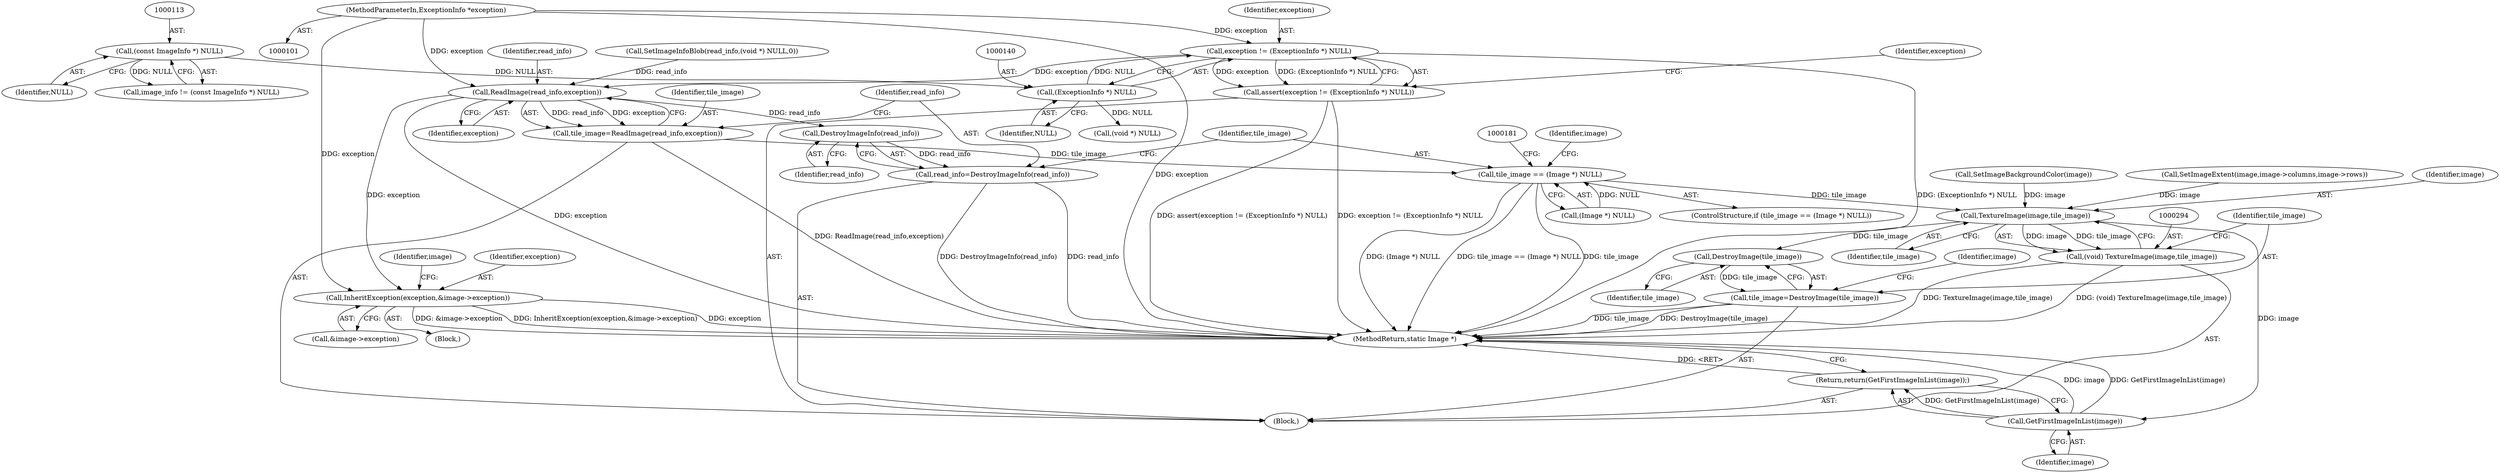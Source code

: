 digraph "0_ImageMagick_f6e9d0d9955e85bdd7540b251cd50d598dacc5e6_63@pointer" {
"1000137" [label="(Call,exception != (ExceptionInfo *) NULL)"];
"1000103" [label="(MethodParameterIn,ExceptionInfo *exception)"];
"1000139" [label="(Call,(ExceptionInfo *) NULL)"];
"1000112" [label="(Call,(const ImageInfo *) NULL)"];
"1000136" [label="(Call,assert(exception != (ExceptionInfo *) NULL))"];
"1000166" [label="(Call,ReadImage(read_info,exception))"];
"1000164" [label="(Call,tile_image=ReadImage(read_info,exception))"];
"1000174" [label="(Call,tile_image == (Image *) NULL)"];
"1000295" [label="(Call,TextureImage(image,tile_image))"];
"1000293" [label="(Call,(void) TextureImage(image,tile_image))"];
"1000300" [label="(Call,DestroyImage(tile_image))"];
"1000298" [label="(Call,tile_image=DestroyImage(tile_image))"];
"1000314" [label="(Call,GetFirstImageInList(image))"];
"1000313" [label="(Return,return(GetFirstImageInList(image));)"];
"1000171" [label="(Call,DestroyImageInfo(read_info))"];
"1000169" [label="(Call,read_info=DestroyImageInfo(read_info))"];
"1000217" [label="(Call,InheritException(exception,&image->exception))"];
"1000138" [label="(Identifier,exception)"];
"1000301" [label="(Identifier,tile_image)"];
"1000204" [label="(Call,SetImageExtent(image,image->columns,image->rows))"];
"1000104" [label="(Block,)"];
"1000110" [label="(Call,image_info != (const ImageInfo *) NULL)"];
"1000313" [label="(Return,return(GetFirstImageInList(image));)"];
"1000216" [label="(Block,)"];
"1000225" [label="(Identifier,image)"];
"1000172" [label="(Identifier,read_info)"];
"1000296" [label="(Identifier,image)"];
"1000305" [label="(Identifier,image)"];
"1000114" [label="(Identifier,NULL)"];
"1000145" [label="(Identifier,exception)"];
"1000112" [label="(Call,(const ImageInfo *) NULL)"];
"1000218" [label="(Identifier,exception)"];
"1000103" [label="(MethodParameterIn,ExceptionInfo *exception)"];
"1000299" [label="(Identifier,tile_image)"];
"1000164" [label="(Call,tile_image=ReadImage(read_info,exception))"];
"1000168" [label="(Identifier,exception)"];
"1000298" [label="(Call,tile_image=DestroyImage(tile_image))"];
"1000171" [label="(Call,DestroyImageInfo(read_info))"];
"1000314" [label="(Call,GetFirstImageInList(image))"];
"1000169" [label="(Call,read_info=DestroyImageInfo(read_info))"];
"1000219" [label="(Call,&image->exception)"];
"1000175" [label="(Identifier,tile_image)"];
"1000176" [label="(Call,(Image *) NULL)"];
"1000137" [label="(Call,exception != (ExceptionInfo *) NULL)"];
"1000174" [label="(Call,tile_image == (Image *) NULL)"];
"1000136" [label="(Call,assert(exception != (ExceptionInfo *) NULL))"];
"1000184" [label="(Identifier,image)"];
"1000315" [label="(Identifier,image)"];
"1000139" [label="(Call,(ExceptionInfo *) NULL)"];
"1000217" [label="(Call,InheritException(exception,&image->exception))"];
"1000154" [label="(Call,(void *) NULL)"];
"1000166" [label="(Call,ReadImage(read_info,exception))"];
"1000141" [label="(Identifier,NULL)"];
"1000152" [label="(Call,SetImageInfoBlob(read_info,(void *) NULL,0))"];
"1000297" [label="(Identifier,tile_image)"];
"1000316" [label="(MethodReturn,static Image *)"];
"1000165" [label="(Identifier,tile_image)"];
"1000300" [label="(Call,DestroyImage(tile_image))"];
"1000170" [label="(Identifier,read_info)"];
"1000173" [label="(ControlStructure,if (tile_image == (Image *) NULL))"];
"1000295" [label="(Call,TextureImage(image,tile_image))"];
"1000293" [label="(Call,(void) TextureImage(image,tile_image))"];
"1000167" [label="(Identifier,read_info)"];
"1000258" [label="(Call,SetImageBackgroundColor(image))"];
"1000137" -> "1000136"  [label="AST: "];
"1000137" -> "1000139"  [label="CFG: "];
"1000138" -> "1000137"  [label="AST: "];
"1000139" -> "1000137"  [label="AST: "];
"1000136" -> "1000137"  [label="CFG: "];
"1000137" -> "1000316"  [label="DDG: (ExceptionInfo *) NULL"];
"1000137" -> "1000136"  [label="DDG: exception"];
"1000137" -> "1000136"  [label="DDG: (ExceptionInfo *) NULL"];
"1000103" -> "1000137"  [label="DDG: exception"];
"1000139" -> "1000137"  [label="DDG: NULL"];
"1000137" -> "1000166"  [label="DDG: exception"];
"1000103" -> "1000101"  [label="AST: "];
"1000103" -> "1000316"  [label="DDG: exception"];
"1000103" -> "1000166"  [label="DDG: exception"];
"1000103" -> "1000217"  [label="DDG: exception"];
"1000139" -> "1000141"  [label="CFG: "];
"1000140" -> "1000139"  [label="AST: "];
"1000141" -> "1000139"  [label="AST: "];
"1000112" -> "1000139"  [label="DDG: NULL"];
"1000139" -> "1000154"  [label="DDG: NULL"];
"1000112" -> "1000110"  [label="AST: "];
"1000112" -> "1000114"  [label="CFG: "];
"1000113" -> "1000112"  [label="AST: "];
"1000114" -> "1000112"  [label="AST: "];
"1000110" -> "1000112"  [label="CFG: "];
"1000112" -> "1000110"  [label="DDG: NULL"];
"1000136" -> "1000104"  [label="AST: "];
"1000145" -> "1000136"  [label="CFG: "];
"1000136" -> "1000316"  [label="DDG: assert(exception != (ExceptionInfo *) NULL)"];
"1000136" -> "1000316"  [label="DDG: exception != (ExceptionInfo *) NULL"];
"1000166" -> "1000164"  [label="AST: "];
"1000166" -> "1000168"  [label="CFG: "];
"1000167" -> "1000166"  [label="AST: "];
"1000168" -> "1000166"  [label="AST: "];
"1000164" -> "1000166"  [label="CFG: "];
"1000166" -> "1000316"  [label="DDG: exception"];
"1000166" -> "1000164"  [label="DDG: read_info"];
"1000166" -> "1000164"  [label="DDG: exception"];
"1000152" -> "1000166"  [label="DDG: read_info"];
"1000166" -> "1000171"  [label="DDG: read_info"];
"1000166" -> "1000217"  [label="DDG: exception"];
"1000164" -> "1000104"  [label="AST: "];
"1000165" -> "1000164"  [label="AST: "];
"1000170" -> "1000164"  [label="CFG: "];
"1000164" -> "1000316"  [label="DDG: ReadImage(read_info,exception)"];
"1000164" -> "1000174"  [label="DDG: tile_image"];
"1000174" -> "1000173"  [label="AST: "];
"1000174" -> "1000176"  [label="CFG: "];
"1000175" -> "1000174"  [label="AST: "];
"1000176" -> "1000174"  [label="AST: "];
"1000181" -> "1000174"  [label="CFG: "];
"1000184" -> "1000174"  [label="CFG: "];
"1000174" -> "1000316"  [label="DDG: (Image *) NULL"];
"1000174" -> "1000316"  [label="DDG: tile_image == (Image *) NULL"];
"1000174" -> "1000316"  [label="DDG: tile_image"];
"1000176" -> "1000174"  [label="DDG: NULL"];
"1000174" -> "1000295"  [label="DDG: tile_image"];
"1000295" -> "1000293"  [label="AST: "];
"1000295" -> "1000297"  [label="CFG: "];
"1000296" -> "1000295"  [label="AST: "];
"1000297" -> "1000295"  [label="AST: "];
"1000293" -> "1000295"  [label="CFG: "];
"1000295" -> "1000293"  [label="DDG: image"];
"1000295" -> "1000293"  [label="DDG: tile_image"];
"1000258" -> "1000295"  [label="DDG: image"];
"1000204" -> "1000295"  [label="DDG: image"];
"1000295" -> "1000300"  [label="DDG: tile_image"];
"1000295" -> "1000314"  [label="DDG: image"];
"1000293" -> "1000104"  [label="AST: "];
"1000294" -> "1000293"  [label="AST: "];
"1000299" -> "1000293"  [label="CFG: "];
"1000293" -> "1000316"  [label="DDG: (void) TextureImage(image,tile_image)"];
"1000293" -> "1000316"  [label="DDG: TextureImage(image,tile_image)"];
"1000300" -> "1000298"  [label="AST: "];
"1000300" -> "1000301"  [label="CFG: "];
"1000301" -> "1000300"  [label="AST: "];
"1000298" -> "1000300"  [label="CFG: "];
"1000300" -> "1000298"  [label="DDG: tile_image"];
"1000298" -> "1000104"  [label="AST: "];
"1000299" -> "1000298"  [label="AST: "];
"1000305" -> "1000298"  [label="CFG: "];
"1000298" -> "1000316"  [label="DDG: tile_image"];
"1000298" -> "1000316"  [label="DDG: DestroyImage(tile_image)"];
"1000314" -> "1000313"  [label="AST: "];
"1000314" -> "1000315"  [label="CFG: "];
"1000315" -> "1000314"  [label="AST: "];
"1000313" -> "1000314"  [label="CFG: "];
"1000314" -> "1000316"  [label="DDG: image"];
"1000314" -> "1000316"  [label="DDG: GetFirstImageInList(image)"];
"1000314" -> "1000313"  [label="DDG: GetFirstImageInList(image)"];
"1000313" -> "1000104"  [label="AST: "];
"1000316" -> "1000313"  [label="CFG: "];
"1000313" -> "1000316"  [label="DDG: <RET>"];
"1000171" -> "1000169"  [label="AST: "];
"1000171" -> "1000172"  [label="CFG: "];
"1000172" -> "1000171"  [label="AST: "];
"1000169" -> "1000171"  [label="CFG: "];
"1000171" -> "1000169"  [label="DDG: read_info"];
"1000169" -> "1000104"  [label="AST: "];
"1000170" -> "1000169"  [label="AST: "];
"1000175" -> "1000169"  [label="CFG: "];
"1000169" -> "1000316"  [label="DDG: DestroyImageInfo(read_info)"];
"1000169" -> "1000316"  [label="DDG: read_info"];
"1000217" -> "1000216"  [label="AST: "];
"1000217" -> "1000219"  [label="CFG: "];
"1000218" -> "1000217"  [label="AST: "];
"1000219" -> "1000217"  [label="AST: "];
"1000225" -> "1000217"  [label="CFG: "];
"1000217" -> "1000316"  [label="DDG: &image->exception"];
"1000217" -> "1000316"  [label="DDG: InheritException(exception,&image->exception)"];
"1000217" -> "1000316"  [label="DDG: exception"];
}
